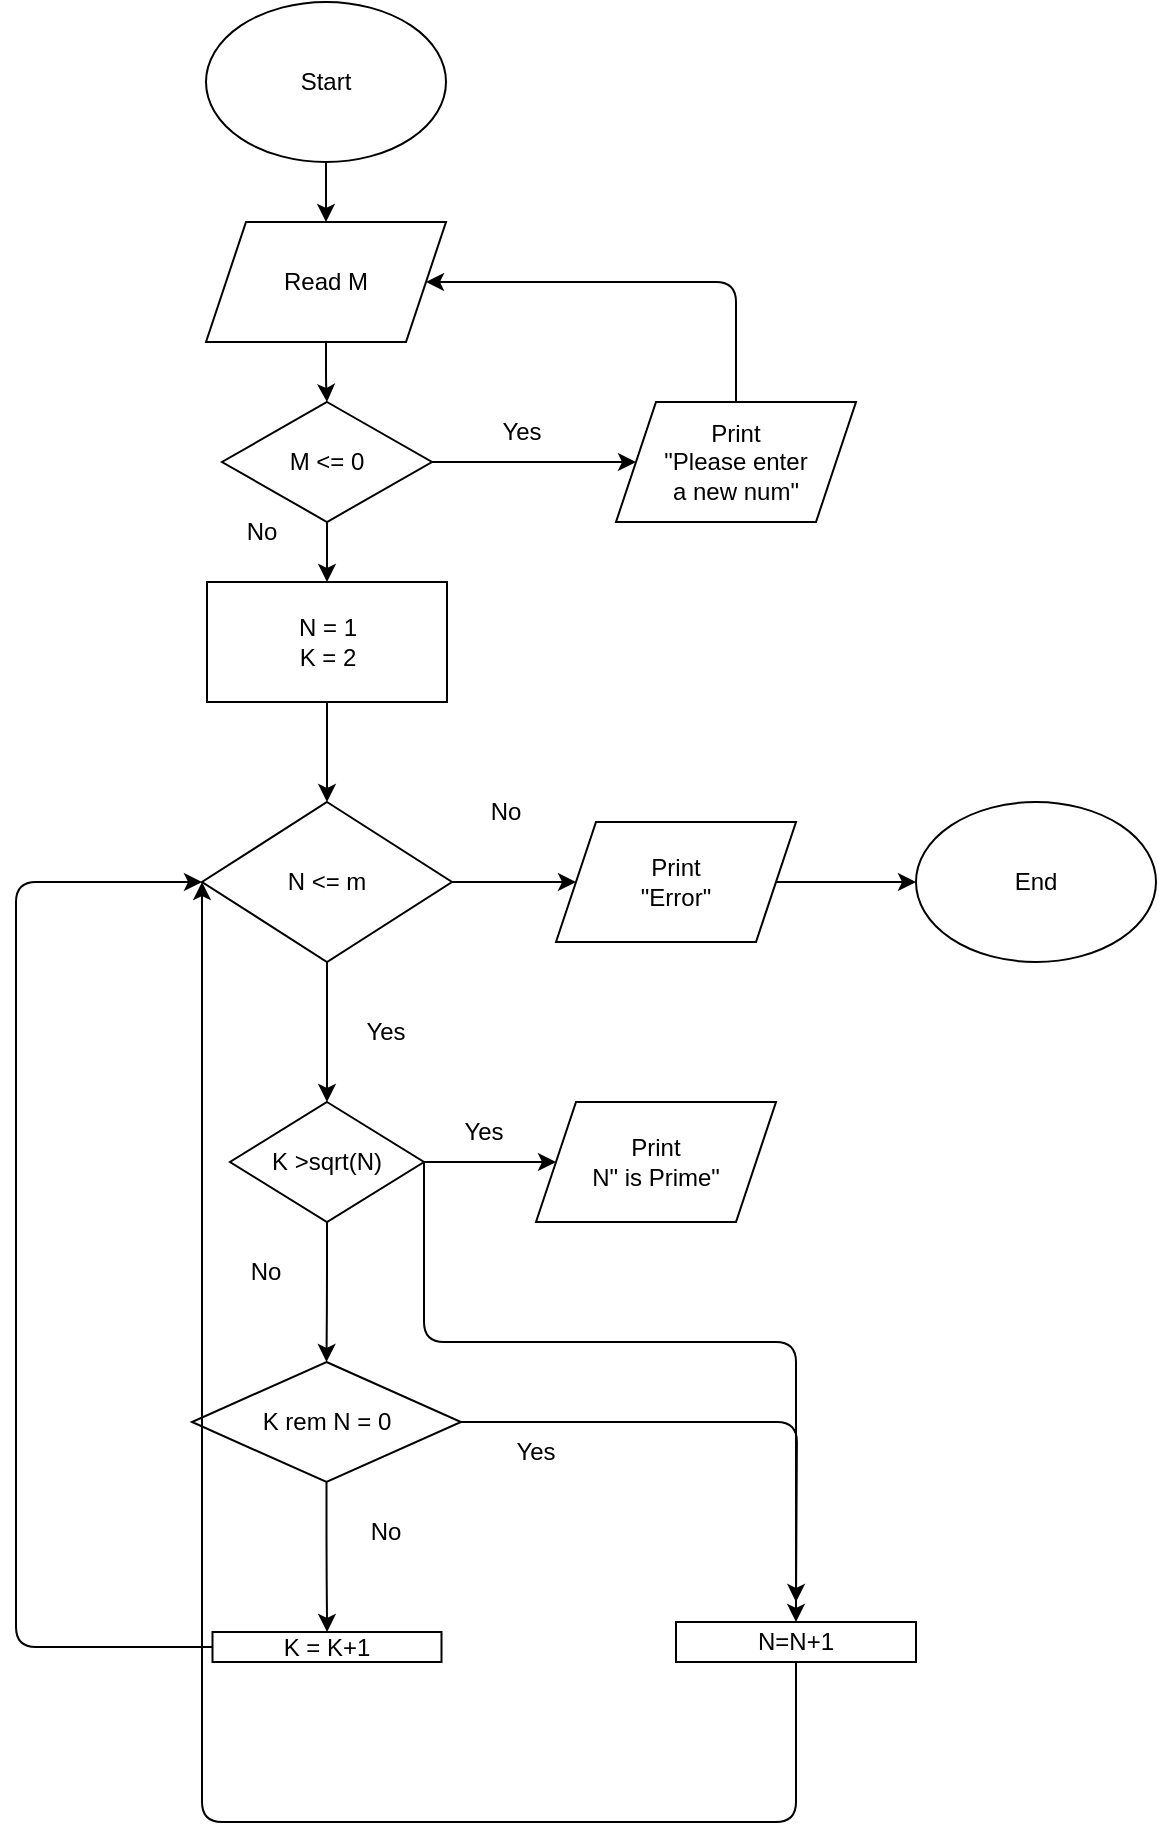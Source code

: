 <mxfile version="15.5.9" type="github"><diagram id="rowyvRvXbOVAQ704UTdO" name="Page-1"><mxGraphModel dx="1422" dy="734" grid="1" gridSize="10" guides="1" tooltips="1" connect="1" arrows="1" fold="1" page="1" pageScale="1" pageWidth="850" pageHeight="1100" math="0" shadow="0"><root><mxCell id="0"/><mxCell id="1" parent="0"/><mxCell id="pCg9rRBlhcIhGZ-q_Gxp-18" value="" style="edgeStyle=orthogonalEdgeStyle;rounded=1;orthogonalLoop=1;jettySize=auto;html=1;" edge="1" parent="1" source="pCg9rRBlhcIhGZ-q_Gxp-1" target="pCg9rRBlhcIhGZ-q_Gxp-2"><mxGeometry relative="1" as="geometry"/></mxCell><mxCell id="pCg9rRBlhcIhGZ-q_Gxp-1" value="Start" style="ellipse;whiteSpace=wrap;html=1;" vertex="1" parent="1"><mxGeometry x="365" y="10" width="120" height="80" as="geometry"/></mxCell><mxCell id="pCg9rRBlhcIhGZ-q_Gxp-19" value="" style="edgeStyle=orthogonalEdgeStyle;rounded=1;orthogonalLoop=1;jettySize=auto;html=1;" edge="1" parent="1" source="pCg9rRBlhcIhGZ-q_Gxp-2" target="pCg9rRBlhcIhGZ-q_Gxp-3"><mxGeometry relative="1" as="geometry"/></mxCell><mxCell id="pCg9rRBlhcIhGZ-q_Gxp-2" value="Read M" style="shape=parallelogram;perimeter=parallelogramPerimeter;whiteSpace=wrap;html=1;fixedSize=1;" vertex="1" parent="1"><mxGeometry x="365" y="120" width="120" height="60" as="geometry"/></mxCell><mxCell id="pCg9rRBlhcIhGZ-q_Gxp-14" style="edgeStyle=orthogonalEdgeStyle;rounded=0;orthogonalLoop=1;jettySize=auto;html=1;entryX=0;entryY=0.5;entryDx=0;entryDy=0;" edge="1" parent="1" source="pCg9rRBlhcIhGZ-q_Gxp-3" target="pCg9rRBlhcIhGZ-q_Gxp-13"><mxGeometry relative="1" as="geometry"/></mxCell><mxCell id="pCg9rRBlhcIhGZ-q_Gxp-20" value="" style="edgeStyle=orthogonalEdgeStyle;rounded=1;orthogonalLoop=1;jettySize=auto;html=1;" edge="1" parent="1" source="pCg9rRBlhcIhGZ-q_Gxp-3" target="pCg9rRBlhcIhGZ-q_Gxp-4"><mxGeometry relative="1" as="geometry"/></mxCell><mxCell id="pCg9rRBlhcIhGZ-q_Gxp-3" value="M &amp;lt;= 0" style="rhombus;whiteSpace=wrap;html=1;" vertex="1" parent="1"><mxGeometry x="373" y="210" width="105" height="60" as="geometry"/></mxCell><mxCell id="pCg9rRBlhcIhGZ-q_Gxp-21" value="" style="edgeStyle=orthogonalEdgeStyle;rounded=1;orthogonalLoop=1;jettySize=auto;html=1;" edge="1" parent="1" source="pCg9rRBlhcIhGZ-q_Gxp-4" target="pCg9rRBlhcIhGZ-q_Gxp-5"><mxGeometry relative="1" as="geometry"/></mxCell><mxCell id="pCg9rRBlhcIhGZ-q_Gxp-4" value="N = 1&lt;br&gt;K = 2" style="rounded=0;whiteSpace=wrap;html=1;" vertex="1" parent="1"><mxGeometry x="365.5" y="300" width="120" height="60" as="geometry"/></mxCell><mxCell id="pCg9rRBlhcIhGZ-q_Gxp-22" value="" style="edgeStyle=orthogonalEdgeStyle;rounded=1;orthogonalLoop=1;jettySize=auto;html=1;" edge="1" parent="1" source="pCg9rRBlhcIhGZ-q_Gxp-5" target="pCg9rRBlhcIhGZ-q_Gxp-6"><mxGeometry relative="1" as="geometry"/></mxCell><mxCell id="pCg9rRBlhcIhGZ-q_Gxp-23" value="" style="edgeStyle=orthogonalEdgeStyle;rounded=1;orthogonalLoop=1;jettySize=auto;html=1;" edge="1" parent="1" source="pCg9rRBlhcIhGZ-q_Gxp-5" target="pCg9rRBlhcIhGZ-q_Gxp-8"><mxGeometry relative="1" as="geometry"/></mxCell><mxCell id="pCg9rRBlhcIhGZ-q_Gxp-5" value="N &amp;lt;= m" style="rhombus;whiteSpace=wrap;html=1;" vertex="1" parent="1"><mxGeometry x="363" y="410" width="125" height="80" as="geometry"/></mxCell><mxCell id="pCg9rRBlhcIhGZ-q_Gxp-24" value="" style="edgeStyle=orthogonalEdgeStyle;rounded=1;orthogonalLoop=1;jettySize=auto;html=1;" edge="1" parent="1" source="pCg9rRBlhcIhGZ-q_Gxp-6" target="pCg9rRBlhcIhGZ-q_Gxp-7"><mxGeometry relative="1" as="geometry"/></mxCell><mxCell id="pCg9rRBlhcIhGZ-q_Gxp-6" value="Print&lt;br&gt;&quot;Error&quot;" style="shape=parallelogram;perimeter=parallelogramPerimeter;whiteSpace=wrap;html=1;fixedSize=1;" vertex="1" parent="1"><mxGeometry x="540" y="420" width="120" height="60" as="geometry"/></mxCell><mxCell id="pCg9rRBlhcIhGZ-q_Gxp-7" value="End" style="ellipse;whiteSpace=wrap;html=1;" vertex="1" parent="1"><mxGeometry x="720" y="410" width="120" height="80" as="geometry"/></mxCell><mxCell id="pCg9rRBlhcIhGZ-q_Gxp-25" value="" style="edgeStyle=orthogonalEdgeStyle;rounded=1;orthogonalLoop=1;jettySize=auto;html=1;" edge="1" parent="1" source="pCg9rRBlhcIhGZ-q_Gxp-8" target="pCg9rRBlhcIhGZ-q_Gxp-9"><mxGeometry relative="1" as="geometry"/></mxCell><mxCell id="pCg9rRBlhcIhGZ-q_Gxp-26" value="" style="edgeStyle=orthogonalEdgeStyle;rounded=1;orthogonalLoop=1;jettySize=auto;html=1;" edge="1" parent="1" source="pCg9rRBlhcIhGZ-q_Gxp-8" target="pCg9rRBlhcIhGZ-q_Gxp-10"><mxGeometry relative="1" as="geometry"/></mxCell><mxCell id="pCg9rRBlhcIhGZ-q_Gxp-8" value="K &amp;gt;sqrt(N)" style="rhombus;whiteSpace=wrap;html=1;" vertex="1" parent="1"><mxGeometry x="377" y="560" width="97" height="60" as="geometry"/></mxCell><mxCell id="pCg9rRBlhcIhGZ-q_Gxp-9" value="Print&lt;br&gt;N&quot; is Prime&quot;" style="shape=parallelogram;perimeter=parallelogramPerimeter;whiteSpace=wrap;html=1;fixedSize=1;" vertex="1" parent="1"><mxGeometry x="530" y="560" width="120" height="60" as="geometry"/></mxCell><mxCell id="pCg9rRBlhcIhGZ-q_Gxp-27" value="" style="edgeStyle=orthogonalEdgeStyle;rounded=1;orthogonalLoop=1;jettySize=auto;html=1;" edge="1" parent="1" source="pCg9rRBlhcIhGZ-q_Gxp-10" target="pCg9rRBlhcIhGZ-q_Gxp-11"><mxGeometry relative="1" as="geometry"/></mxCell><mxCell id="pCg9rRBlhcIhGZ-q_Gxp-30" style="edgeStyle=orthogonalEdgeStyle;rounded=1;orthogonalLoop=1;jettySize=auto;html=1;" edge="1" parent="1" source="pCg9rRBlhcIhGZ-q_Gxp-10"><mxGeometry relative="1" as="geometry"><mxPoint x="660" y="810" as="targetPoint"/></mxGeometry></mxCell><mxCell id="pCg9rRBlhcIhGZ-q_Gxp-10" value="K rem N = 0" style="rhombus;whiteSpace=wrap;html=1;" vertex="1" parent="1"><mxGeometry x="358" y="690" width="134.5" height="60" as="geometry"/></mxCell><mxCell id="pCg9rRBlhcIhGZ-q_Gxp-31" style="orthogonalLoop=1;jettySize=auto;html=1;rounded=1;edgeStyle=elbowEdgeStyle;entryX=0;entryY=0.5;entryDx=0;entryDy=0;" edge="1" parent="1" source="pCg9rRBlhcIhGZ-q_Gxp-11" target="pCg9rRBlhcIhGZ-q_Gxp-5"><mxGeometry relative="1" as="geometry"><mxPoint x="360" y="440" as="targetPoint"/><Array as="points"><mxPoint x="270" y="640"/></Array></mxGeometry></mxCell><mxCell id="pCg9rRBlhcIhGZ-q_Gxp-11" value="K = K+1" style="rounded=0;whiteSpace=wrap;html=1;" vertex="1" parent="1"><mxGeometry x="368.25" y="825" width="114.5" height="15" as="geometry"/></mxCell><mxCell id="pCg9rRBlhcIhGZ-q_Gxp-32" style="edgeStyle=elbowEdgeStyle;rounded=1;orthogonalLoop=1;jettySize=auto;html=1;elbow=vertical;entryX=0;entryY=0.5;entryDx=0;entryDy=0;" edge="1" parent="1" source="pCg9rRBlhcIhGZ-q_Gxp-12" target="pCg9rRBlhcIhGZ-q_Gxp-5"><mxGeometry relative="1" as="geometry"><mxPoint x="420" y="900" as="targetPoint"/><Array as="points"><mxPoint x="580" y="920"/><mxPoint x="240" y="880"/><mxPoint x="170" y="650"/><mxPoint x="490" y="900"/></Array></mxGeometry></mxCell><mxCell id="pCg9rRBlhcIhGZ-q_Gxp-12" value="N=N+1" style="rounded=0;whiteSpace=wrap;html=1;" vertex="1" parent="1"><mxGeometry x="600" y="820" width="120" height="20" as="geometry"/></mxCell><mxCell id="pCg9rRBlhcIhGZ-q_Gxp-13" value="Print&lt;br&gt;&quot;Please enter&lt;br&gt;a new num&quot;" style="shape=parallelogram;perimeter=parallelogramPerimeter;whiteSpace=wrap;html=1;fixedSize=1;" vertex="1" parent="1"><mxGeometry x="570" y="210" width="120" height="60" as="geometry"/></mxCell><mxCell id="pCg9rRBlhcIhGZ-q_Gxp-17" value="" style="endArrow=classic;html=1;rounded=1;entryX=1;entryY=0.5;entryDx=0;entryDy=0;exitX=0.5;exitY=0;exitDx=0;exitDy=0;" edge="1" parent="1" source="pCg9rRBlhcIhGZ-q_Gxp-13" target="pCg9rRBlhcIhGZ-q_Gxp-2"><mxGeometry width="50" height="50" relative="1" as="geometry"><mxPoint x="610" y="190" as="sourcePoint"/><mxPoint x="660" y="140" as="targetPoint"/><Array as="points"><mxPoint x="630" y="150"/></Array></mxGeometry></mxCell><mxCell id="pCg9rRBlhcIhGZ-q_Gxp-28" value="" style="endArrow=classic;html=1;rounded=1;entryX=0.5;entryY=0;entryDx=0;entryDy=0;exitX=1;exitY=0.5;exitDx=0;exitDy=0;" edge="1" parent="1" source="pCg9rRBlhcIhGZ-q_Gxp-8" target="pCg9rRBlhcIhGZ-q_Gxp-12"><mxGeometry width="50" height="50" relative="1" as="geometry"><mxPoint x="560" y="710" as="sourcePoint"/><mxPoint x="610" y="660" as="targetPoint"/><Array as="points"><mxPoint x="474" y="680"/><mxPoint x="660" y="680"/></Array></mxGeometry></mxCell><mxCell id="pCg9rRBlhcIhGZ-q_Gxp-33" value="Yes" style="text;html=1;strokeColor=none;fillColor=none;align=center;verticalAlign=middle;whiteSpace=wrap;rounded=0;" vertex="1" parent="1"><mxGeometry x="492.5" y="210" width="60" height="30" as="geometry"/></mxCell><mxCell id="pCg9rRBlhcIhGZ-q_Gxp-34" value="No" style="text;html=1;strokeColor=none;fillColor=none;align=center;verticalAlign=middle;whiteSpace=wrap;rounded=0;" vertex="1" parent="1"><mxGeometry x="363" y="260" width="60" height="30" as="geometry"/></mxCell><mxCell id="pCg9rRBlhcIhGZ-q_Gxp-35" value="No" style="text;html=1;strokeColor=none;fillColor=none;align=center;verticalAlign=middle;whiteSpace=wrap;rounded=0;" vertex="1" parent="1"><mxGeometry x="485" y="400" width="60" height="30" as="geometry"/></mxCell><mxCell id="pCg9rRBlhcIhGZ-q_Gxp-36" value="Yes" style="text;html=1;strokeColor=none;fillColor=none;align=center;verticalAlign=middle;whiteSpace=wrap;rounded=0;" vertex="1" parent="1"><mxGeometry x="425" y="510" width="60" height="30" as="geometry"/></mxCell><mxCell id="pCg9rRBlhcIhGZ-q_Gxp-37" value="Yes" style="text;html=1;strokeColor=none;fillColor=none;align=center;verticalAlign=middle;whiteSpace=wrap;rounded=0;" vertex="1" parent="1"><mxGeometry x="474" y="560" width="60" height="30" as="geometry"/></mxCell><mxCell id="pCg9rRBlhcIhGZ-q_Gxp-38" value="No" style="text;html=1;strokeColor=none;fillColor=none;align=center;verticalAlign=middle;whiteSpace=wrap;rounded=0;" vertex="1" parent="1"><mxGeometry x="365" y="630" width="60" height="30" as="geometry"/></mxCell><mxCell id="pCg9rRBlhcIhGZ-q_Gxp-39" value="No" style="text;html=1;strokeColor=none;fillColor=none;align=center;verticalAlign=middle;whiteSpace=wrap;rounded=0;" vertex="1" parent="1"><mxGeometry x="425" y="760" width="60" height="30" as="geometry"/></mxCell><mxCell id="pCg9rRBlhcIhGZ-q_Gxp-40" value="Yes" style="text;html=1;strokeColor=none;fillColor=none;align=center;verticalAlign=middle;whiteSpace=wrap;rounded=0;" vertex="1" parent="1"><mxGeometry x="500" y="720" width="60" height="30" as="geometry"/></mxCell></root></mxGraphModel></diagram></mxfile>